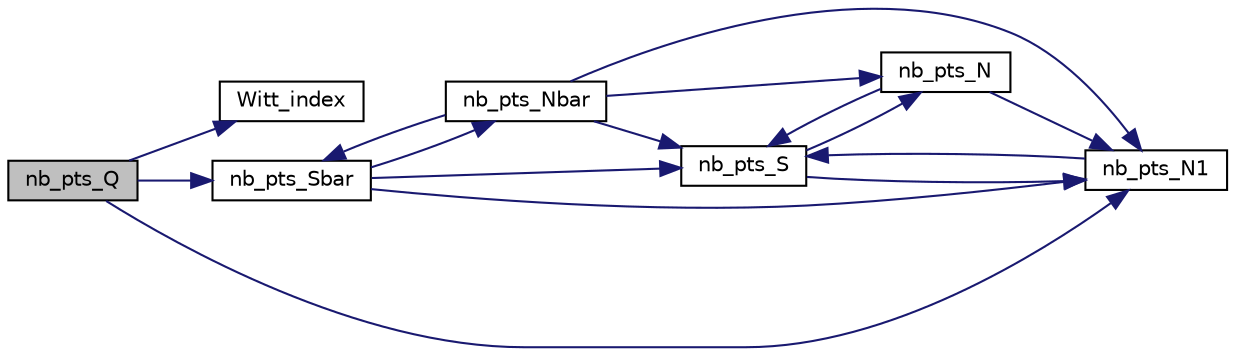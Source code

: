 digraph "nb_pts_Q"
{
  edge [fontname="Helvetica",fontsize="10",labelfontname="Helvetica",labelfontsize="10"];
  node [fontname="Helvetica",fontsize="10",shape=record];
  rankdir="LR";
  Node4682 [label="nb_pts_Q",height=0.2,width=0.4,color="black", fillcolor="grey75", style="filled", fontcolor="black"];
  Node4682 -> Node4683 [color="midnightblue",fontsize="10",style="solid",fontname="Helvetica"];
  Node4683 [label="Witt_index",height=0.2,width=0.4,color="black", fillcolor="white", style="filled",URL="$db/da0/lib_2foundations_2geometry_2orthogonal__points_8_c.html#ab3483ecb9859a6758f82b5327da50534"];
  Node4682 -> Node4684 [color="midnightblue",fontsize="10",style="solid",fontname="Helvetica"];
  Node4684 [label="nb_pts_Sbar",height=0.2,width=0.4,color="black", fillcolor="white", style="filled",URL="$db/da0/lib_2foundations_2geometry_2orthogonal__points_8_c.html#a986dda26505c9934c771578b084f67cc"];
  Node4684 -> Node4685 [color="midnightblue",fontsize="10",style="solid",fontname="Helvetica"];
  Node4685 [label="nb_pts_S",height=0.2,width=0.4,color="black", fillcolor="white", style="filled",URL="$db/da0/lib_2foundations_2geometry_2orthogonal__points_8_c.html#a9bc3dec6e722644d182738102c3e04f3"];
  Node4685 -> Node4686 [color="midnightblue",fontsize="10",style="solid",fontname="Helvetica"];
  Node4686 [label="nb_pts_N",height=0.2,width=0.4,color="black", fillcolor="white", style="filled",URL="$db/da0/lib_2foundations_2geometry_2orthogonal__points_8_c.html#a93e16898c27b1d1c0a6405a7b0615ba6"];
  Node4686 -> Node4685 [color="midnightblue",fontsize="10",style="solid",fontname="Helvetica"];
  Node4686 -> Node4687 [color="midnightblue",fontsize="10",style="solid",fontname="Helvetica"];
  Node4687 [label="nb_pts_N1",height=0.2,width=0.4,color="black", fillcolor="white", style="filled",URL="$db/da0/lib_2foundations_2geometry_2orthogonal__points_8_c.html#ae0f2e1c76523db67b4ec9629ccc35bc6"];
  Node4687 -> Node4685 [color="midnightblue",fontsize="10",style="solid",fontname="Helvetica"];
  Node4685 -> Node4687 [color="midnightblue",fontsize="10",style="solid",fontname="Helvetica"];
  Node4684 -> Node4688 [color="midnightblue",fontsize="10",style="solid",fontname="Helvetica"];
  Node4688 [label="nb_pts_Nbar",height=0.2,width=0.4,color="black", fillcolor="white", style="filled",URL="$db/da0/lib_2foundations_2geometry_2orthogonal__points_8_c.html#a51b4684a176c6841fd3cd6c34c684c2c"];
  Node4688 -> Node4684 [color="midnightblue",fontsize="10",style="solid",fontname="Helvetica"];
  Node4688 -> Node4686 [color="midnightblue",fontsize="10",style="solid",fontname="Helvetica"];
  Node4688 -> Node4685 [color="midnightblue",fontsize="10",style="solid",fontname="Helvetica"];
  Node4688 -> Node4687 [color="midnightblue",fontsize="10",style="solid",fontname="Helvetica"];
  Node4684 -> Node4687 [color="midnightblue",fontsize="10",style="solid",fontname="Helvetica"];
  Node4682 -> Node4687 [color="midnightblue",fontsize="10",style="solid",fontname="Helvetica"];
}
